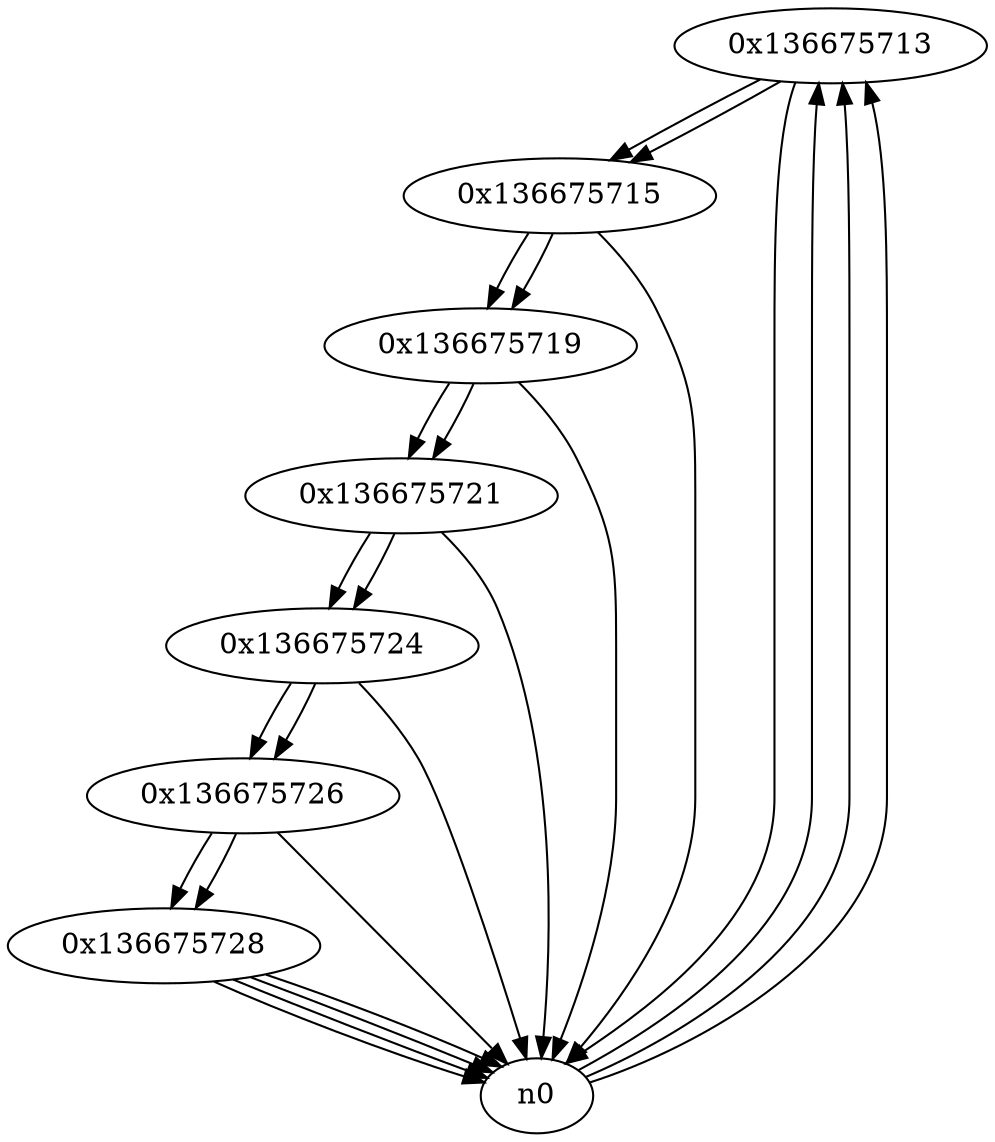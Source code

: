 digraph G{
/* nodes */
  n1 [label="0x136675713"]
  n2 [label="0x136675715"]
  n3 [label="0x136675719"]
  n4 [label="0x136675721"]
  n5 [label="0x136675724"]
  n6 [label="0x136675726"]
  n7 [label="0x136675728"]
/* edges */
n1 -> n2;
n1 -> n0;
n0 -> n1;
n0 -> n1;
n0 -> n1;
n2 -> n3;
n2 -> n0;
n1 -> n2;
n3 -> n4;
n3 -> n0;
n2 -> n3;
n4 -> n5;
n4 -> n0;
n3 -> n4;
n5 -> n6;
n5 -> n0;
n4 -> n5;
n6 -> n7;
n6 -> n0;
n5 -> n6;
n7 -> n0;
n7 -> n0;
n7 -> n0;
n7 -> n0;
n6 -> n7;
}

